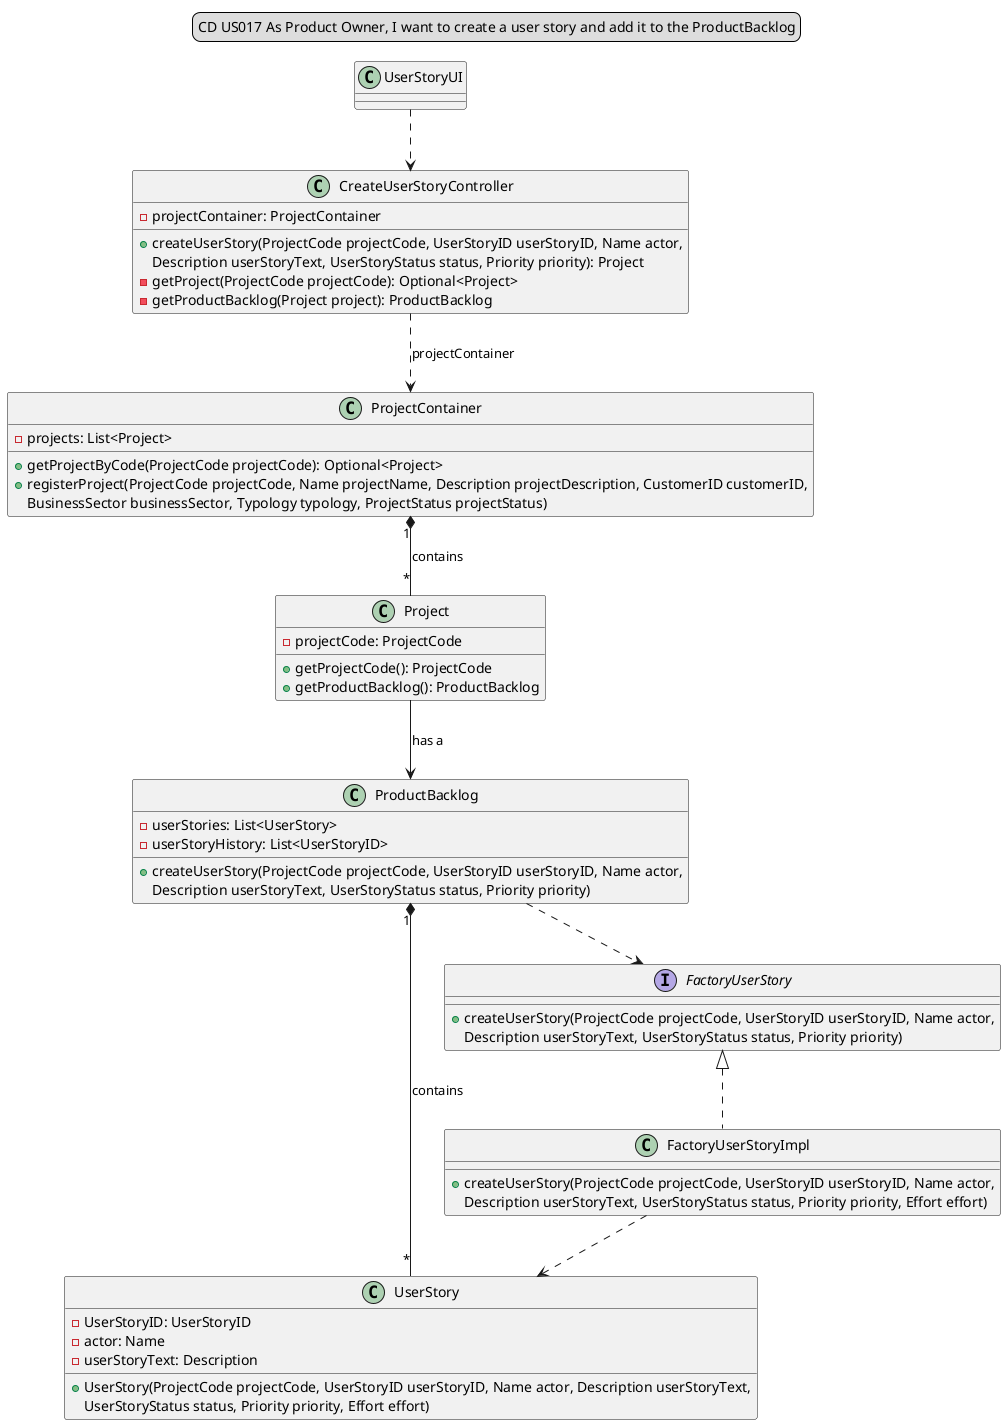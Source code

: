 @startuml

legend top
CD US017 As Product Owner, I want to create a user story and add it to the ProductBacklog
end legend

'..|> implementation
'-- associado
'..> depende
'*-- agrega
'- atributo
'+ método

UserStoryUI ..> CreateUserStoryController
ProjectContainer"1"*--"*" Project : contains
Project --> ProductBacklog : has a
ProductBacklog"1"*--"*" UserStory : contains
CreateUserStoryController ..> ProjectContainer : projectContainer
ProductBacklog ..> FactoryUserStory
FactoryUserStoryImpl ..> UserStory
FactoryUserStory <|..FactoryUserStoryImpl

class UserStoryUI {
}

class CreateUserStoryController{
-projectContainer: ProjectContainer

+createUserStory(ProjectCode projectCode, UserStoryID userStoryID, Name actor,
                 Description userStoryText, UserStoryStatus status, Priority priority): Project
-getProject(ProjectCode projectCode): Optional<Project>
-getProductBacklog(Project project): ProductBacklog
}

class ProjectContainer{
-projects: List<Project>
+getProjectByCode(ProjectCode projectCode): Optional<Project>
+registerProject(ProjectCode projectCode, Name projectName, Description projectDescription, CustomerID customerID,
BusinessSector businessSector, Typology typology, ProjectStatus projectStatus)
}

class Project{
-projectCode: ProjectCode
+getProjectCode(): ProjectCode
+getProductBacklog(): ProductBacklog
}

class ProductBacklog{
-userStories: List<UserStory>
-userStoryHistory: List<UserStoryID>
+createUserStory(ProjectCode projectCode, UserStoryID userStoryID, Name actor,
Description userStoryText, UserStoryStatus status, Priority priority)
}

class UserStory{
-UserStoryID: UserStoryID
-actor: Name
-userStoryText: Description
+UserStory(ProjectCode projectCode, UserStoryID userStoryID, Name actor, Description userStoryText,
UserStoryStatus status, Priority priority, Effort effort)
}

class FactoryUserStoryImpl{
+createUserStory(ProjectCode projectCode, UserStoryID userStoryID, Name actor,
Description userStoryText, UserStoryStatus status, Priority priority, Effort effort)
}

interface FactoryUserStory{
+createUserStory(ProjectCode projectCode, UserStoryID userStoryID, Name actor,
Description userStoryText, UserStoryStatus status, Priority priority)
}

@enduml